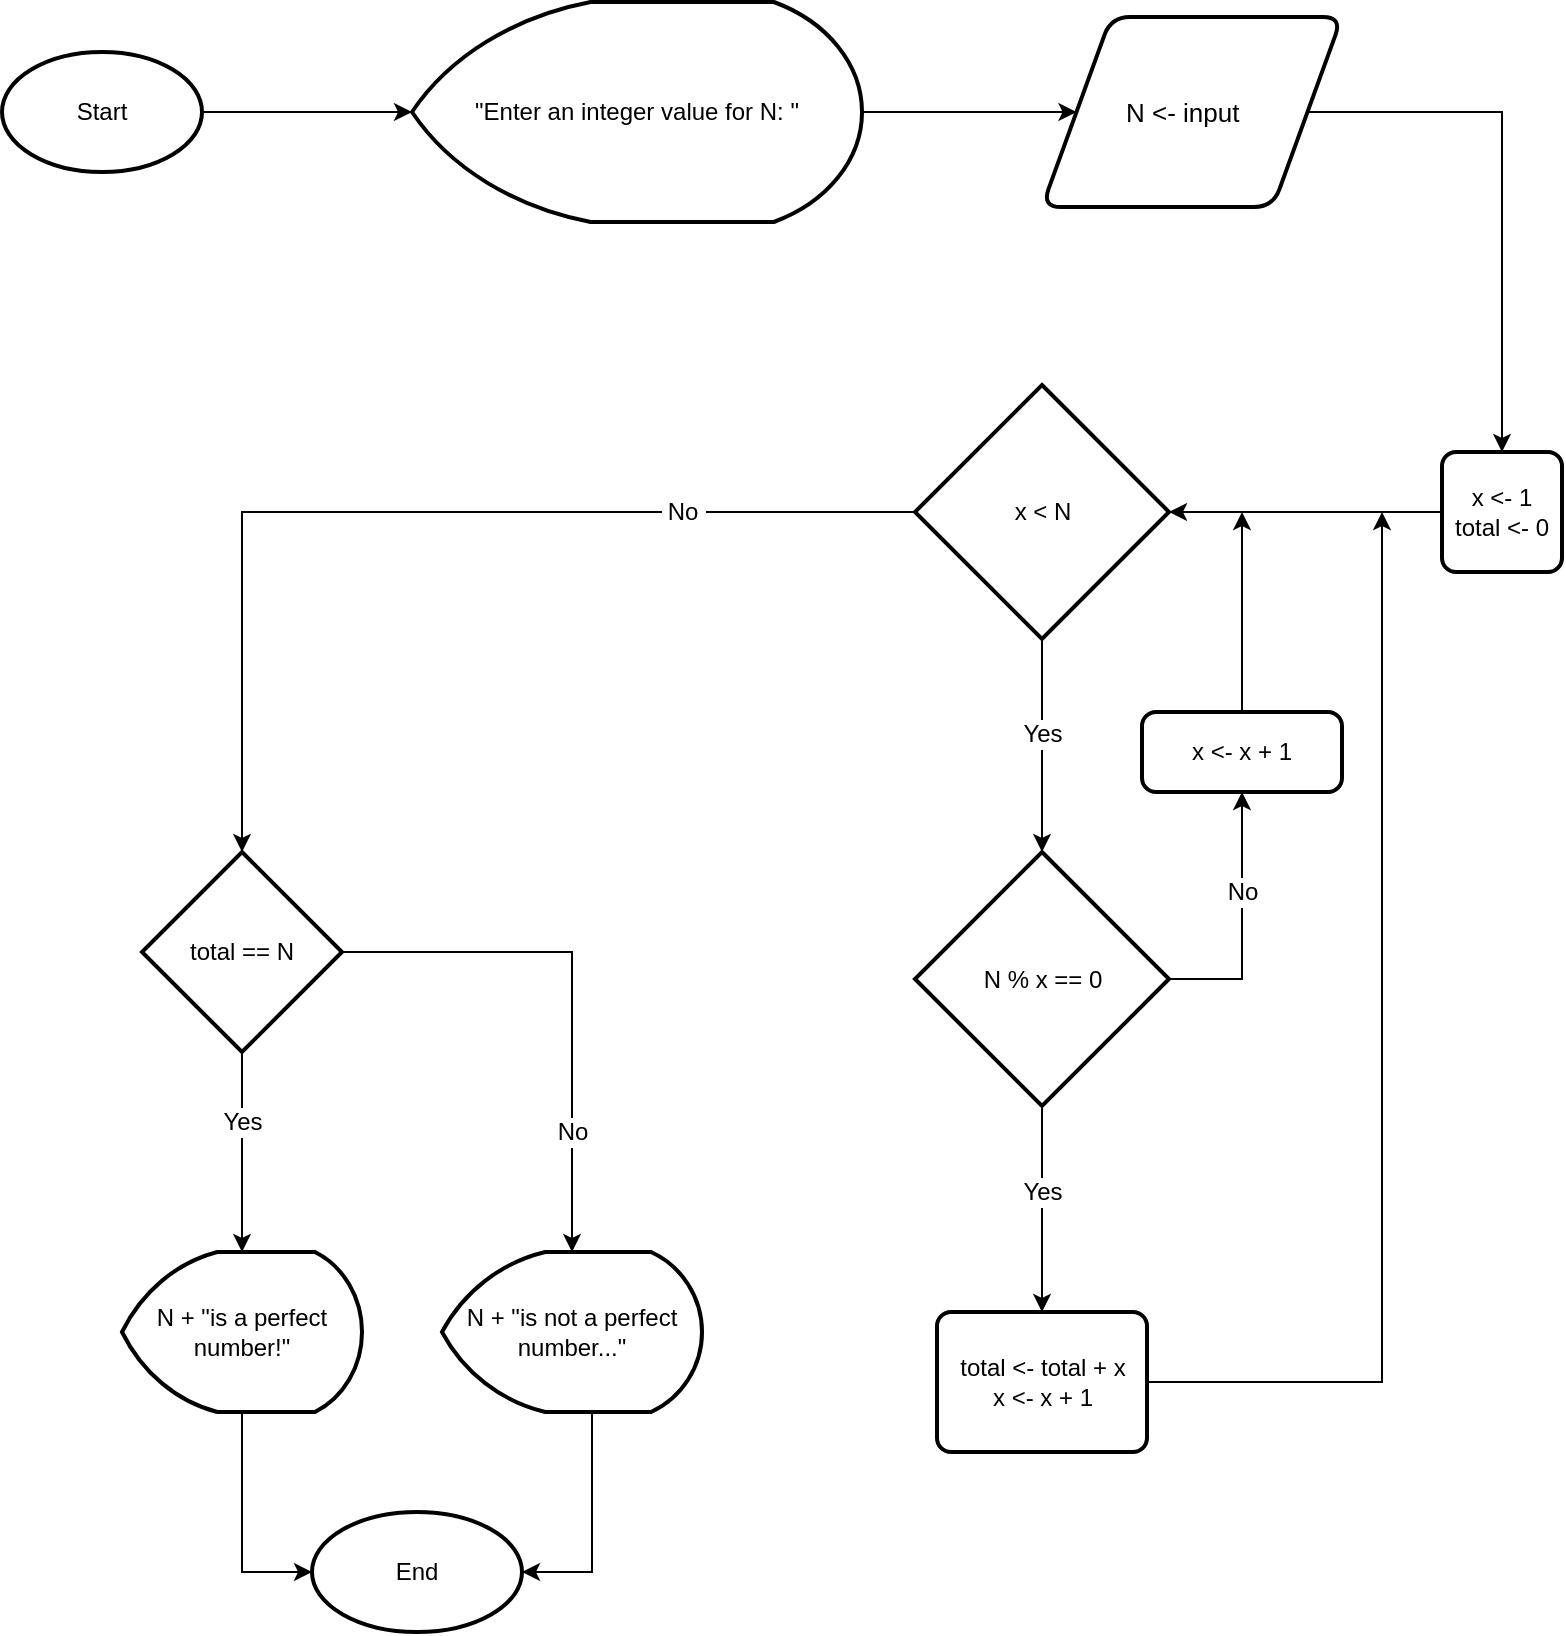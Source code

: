 <mxfile pages="1" version="11.2.8" type="google"><diagram id="8vEjxKbi9zt8W3SuqoQI" name="Page-1"><mxGraphModel dx="1488" dy="541" grid="1" gridSize="10" guides="1" tooltips="1" connect="1" arrows="1" fold="1" page="1" pageScale="1" pageWidth="850" pageHeight="1100" math="0" shadow="0"><root><mxCell id="0"/><mxCell id="1" parent="0"/><mxCell id="VtIDMLIn9sIiQaHTiozQ-3" style="edgeStyle=orthogonalEdgeStyle;rounded=0;orthogonalLoop=1;jettySize=auto;html=1;entryX=0;entryY=0.5;entryDx=0;entryDy=0;entryPerimeter=0;" edge="1" parent="1" source="VtIDMLIn9sIiQaHTiozQ-2" target="VtIDMLIn9sIiQaHTiozQ-4"><mxGeometry relative="1" as="geometry"><mxPoint x="240" y="70" as="targetPoint"/></mxGeometry></mxCell><mxCell id="VtIDMLIn9sIiQaHTiozQ-2" value="Start" style="strokeWidth=2;html=1;shape=mxgraph.flowchart.start_1;whiteSpace=wrap;" vertex="1" parent="1"><mxGeometry x="40" y="40" width="100" height="60" as="geometry"/></mxCell><mxCell id="VtIDMLIn9sIiQaHTiozQ-6" style="edgeStyle=orthogonalEdgeStyle;rounded=0;orthogonalLoop=1;jettySize=auto;html=1;entryX=0;entryY=0.5;entryDx=0;entryDy=0;" edge="1" parent="1" source="VtIDMLIn9sIiQaHTiozQ-4" target="VtIDMLIn9sIiQaHTiozQ-5"><mxGeometry relative="1" as="geometry"/></mxCell><mxCell id="VtIDMLIn9sIiQaHTiozQ-4" value="&quot;Enter an integer value for N: &quot;" style="strokeWidth=2;html=1;shape=mxgraph.flowchart.display;whiteSpace=wrap;" vertex="1" parent="1"><mxGeometry x="245" y="15" width="225" height="110" as="geometry"/></mxCell><mxCell id="VtIDMLIn9sIiQaHTiozQ-8" style="edgeStyle=orthogonalEdgeStyle;rounded=0;orthogonalLoop=1;jettySize=auto;html=1;exitX=1;exitY=0.5;exitDx=0;exitDy=0;entryX=0.5;entryY=0;entryDx=0;entryDy=0;" edge="1" parent="1" source="VtIDMLIn9sIiQaHTiozQ-5" target="VtIDMLIn9sIiQaHTiozQ-9"><mxGeometry relative="1" as="geometry"><mxPoint x="760" y="200" as="targetPoint"/><Array as="points"><mxPoint x="790" y="70"/></Array></mxGeometry></mxCell><mxCell id="VtIDMLIn9sIiQaHTiozQ-5" value="" style="verticalLabelPosition=bottom;verticalAlign=top;html=1;strokeWidth=2;shape=parallelogram;perimeter=parallelogramPerimeter;whiteSpace=wrap;rounded=1;arcSize=19;size=0.23;" vertex="1" parent="1"><mxGeometry x="560" y="22.5" width="150" height="95" as="geometry"/></mxCell><mxCell id="VtIDMLIn9sIiQaHTiozQ-7" value="&lt;font style=&quot;font-size: 13px&quot;&gt;N &amp;lt;- input&lt;br&gt;&lt;/font&gt;" style="text;html=1;resizable=0;points=[];autosize=1;align=left;verticalAlign=top;spacingTop=-4;" vertex="1" parent="1"><mxGeometry x="600" y="60" width="70" height="20" as="geometry"/></mxCell><mxCell id="VtIDMLIn9sIiQaHTiozQ-12" style="edgeStyle=orthogonalEdgeStyle;rounded=0;orthogonalLoop=1;jettySize=auto;html=1;entryX=1;entryY=0.5;entryDx=0;entryDy=0;entryPerimeter=0;" edge="1" parent="1" source="VtIDMLIn9sIiQaHTiozQ-9" target="VtIDMLIn9sIiQaHTiozQ-13"><mxGeometry relative="1" as="geometry"><mxPoint x="600" y="240" as="targetPoint"/></mxGeometry></mxCell><mxCell id="VtIDMLIn9sIiQaHTiozQ-9" value="x &amp;lt;- 1&lt;br&gt;total &amp;lt;- 0" style="rounded=1;whiteSpace=wrap;html=1;absoluteArcSize=1;arcSize=14;strokeWidth=2;" vertex="1" parent="1"><mxGeometry x="760" y="240" width="60" height="60" as="geometry"/></mxCell><mxCell id="VtIDMLIn9sIiQaHTiozQ-14" style="edgeStyle=orthogonalEdgeStyle;rounded=0;orthogonalLoop=1;jettySize=auto;html=1;entryX=0.5;entryY=0;entryDx=0;entryDy=0;entryPerimeter=0;" edge="1" parent="1" source="VtIDMLIn9sIiQaHTiozQ-13" target="VtIDMLIn9sIiQaHTiozQ-37"><mxGeometry relative="1" as="geometry"><mxPoint x="160" y="440" as="targetPoint"/><Array as="points"><mxPoint x="160" y="270"/></Array></mxGeometry></mxCell><mxCell id="VtIDMLIn9sIiQaHTiozQ-18" value="&amp;nbsp;No&amp;nbsp;" style="text;html=1;resizable=0;points=[];align=center;verticalAlign=middle;labelBackgroundColor=#ffffff;" vertex="1" connectable="0" parent="VtIDMLIn9sIiQaHTiozQ-14"><mxGeometry x="-0.056" y="-2" relative="1" as="geometry"><mxPoint x="122.5" y="2" as="offset"/></mxGeometry></mxCell><mxCell id="VtIDMLIn9sIiQaHTiozQ-20" style="edgeStyle=orthogonalEdgeStyle;rounded=0;orthogonalLoop=1;jettySize=auto;html=1;entryX=0.5;entryY=0;entryDx=0;entryDy=0;entryPerimeter=0;" edge="1" parent="1" source="VtIDMLIn9sIiQaHTiozQ-13" target="VtIDMLIn9sIiQaHTiozQ-28"><mxGeometry relative="1" as="geometry"><mxPoint x="560" y="440" as="targetPoint"/></mxGeometry></mxCell><mxCell id="VtIDMLIn9sIiQaHTiozQ-21" value="Yes" style="text;html=1;resizable=0;points=[];align=center;verticalAlign=middle;labelBackgroundColor=#ffffff;" vertex="1" connectable="0" parent="VtIDMLIn9sIiQaHTiozQ-20"><mxGeometry x="0.189" relative="1" as="geometry"><mxPoint y="-16.5" as="offset"/></mxGeometry></mxCell><mxCell id="VtIDMLIn9sIiQaHTiozQ-13" value="x &amp;lt; N" style="strokeWidth=2;html=1;shape=mxgraph.flowchart.decision;whiteSpace=wrap;aspect=fixed;" vertex="1" parent="1"><mxGeometry x="496.5" y="206.5" width="127" height="127" as="geometry"/></mxCell><mxCell id="VtIDMLIn9sIiQaHTiozQ-29" style="edgeStyle=orthogonalEdgeStyle;rounded=0;orthogonalLoop=1;jettySize=auto;html=1;entryX=0.5;entryY=0;entryDx=0;entryDy=0;" edge="1" parent="1" source="VtIDMLIn9sIiQaHTiozQ-28" target="VtIDMLIn9sIiQaHTiozQ-31"><mxGeometry relative="1" as="geometry"><mxPoint x="560" y="670" as="targetPoint"/></mxGeometry></mxCell><mxCell id="VtIDMLIn9sIiQaHTiozQ-30" value="Yes" style="text;html=1;resizable=0;points=[];align=center;verticalAlign=middle;labelBackgroundColor=#ffffff;" vertex="1" connectable="0" parent="VtIDMLIn9sIiQaHTiozQ-29"><mxGeometry x="0.363" y="4" relative="1" as="geometry"><mxPoint x="-4" y="-27" as="offset"/></mxGeometry></mxCell><mxCell id="VtIDMLIn9sIiQaHTiozQ-49" style="edgeStyle=orthogonalEdgeStyle;rounded=0;orthogonalLoop=1;jettySize=auto;html=1;endArrow=classic;endFill=1;entryX=0.5;entryY=1;entryDx=0;entryDy=0;" edge="1" parent="1" source="VtIDMLIn9sIiQaHTiozQ-28" target="VtIDMLIn9sIiQaHTiozQ-57"><mxGeometry relative="1" as="geometry"><mxPoint x="660" y="410" as="targetPoint"/><Array as="points"><mxPoint x="660" y="504"/></Array></mxGeometry></mxCell><mxCell id="VtIDMLIn9sIiQaHTiozQ-56" value="No" style="text;html=1;resizable=0;points=[];align=center;verticalAlign=middle;labelBackgroundColor=#ffffff;" vertex="1" connectable="0" parent="VtIDMLIn9sIiQaHTiozQ-49"><mxGeometry x="-0.44" relative="1" as="geometry"><mxPoint y="-43.5" as="offset"/></mxGeometry></mxCell><mxCell id="VtIDMLIn9sIiQaHTiozQ-28" value="N % x == 0" style="strokeWidth=2;html=1;shape=mxgraph.flowchart.decision;whiteSpace=wrap;aspect=fixed;" vertex="1" parent="1"><mxGeometry x="496.5" y="440" width="127" height="127" as="geometry"/></mxCell><mxCell id="VtIDMLIn9sIiQaHTiozQ-35" style="edgeStyle=orthogonalEdgeStyle;rounded=0;orthogonalLoop=1;jettySize=auto;html=1;endArrow=classic;endFill=1;" edge="1" parent="1" source="VtIDMLIn9sIiQaHTiozQ-31"><mxGeometry relative="1" as="geometry"><mxPoint x="730" y="270" as="targetPoint"/><Array as="points"><mxPoint x="730" y="705"/><mxPoint x="730" y="270"/></Array></mxGeometry></mxCell><mxCell id="VtIDMLIn9sIiQaHTiozQ-31" value="total &amp;lt;- total + x&lt;br&gt;x &amp;lt;- x + 1" style="rounded=1;whiteSpace=wrap;html=1;absoluteArcSize=1;arcSize=14;strokeWidth=2;" vertex="1" parent="1"><mxGeometry x="507.5" y="670" width="105" height="70" as="geometry"/></mxCell><mxCell id="VtIDMLIn9sIiQaHTiozQ-38" style="edgeStyle=orthogonalEdgeStyle;rounded=0;orthogonalLoop=1;jettySize=auto;html=1;exitX=0.5;exitY=1;exitDx=0;exitDy=0;exitPerimeter=0;endArrow=classic;endFill=1;entryX=0.5;entryY=0;entryDx=0;entryDy=0;entryPerimeter=0;" edge="1" parent="1" source="VtIDMLIn9sIiQaHTiozQ-37" target="VtIDMLIn9sIiQaHTiozQ-42"><mxGeometry relative="1" as="geometry"><mxPoint x="160" y="640" as="targetPoint"/></mxGeometry></mxCell><mxCell id="VtIDMLIn9sIiQaHTiozQ-39" value="Yes" style="text;html=1;resizable=0;points=[];align=center;verticalAlign=middle;labelBackgroundColor=#ffffff;" vertex="1" connectable="0" parent="VtIDMLIn9sIiQaHTiozQ-38"><mxGeometry x="-0.3" relative="1" as="geometry"><mxPoint as="offset"/></mxGeometry></mxCell><mxCell id="VtIDMLIn9sIiQaHTiozQ-40" style="edgeStyle=orthogonalEdgeStyle;rounded=0;orthogonalLoop=1;jettySize=auto;html=1;endArrow=classic;endFill=1;entryX=0.5;entryY=0;entryDx=0;entryDy=0;entryPerimeter=0;" edge="1" parent="1" source="VtIDMLIn9sIiQaHTiozQ-37" target="VtIDMLIn9sIiQaHTiozQ-43"><mxGeometry relative="1" as="geometry"><mxPoint x="320" y="640" as="targetPoint"/><Array as="points"><mxPoint x="325" y="490"/></Array></mxGeometry></mxCell><mxCell id="VtIDMLIn9sIiQaHTiozQ-41" value="No" style="text;html=1;resizable=0;points=[];align=center;verticalAlign=middle;labelBackgroundColor=#ffffff;" vertex="1" connectable="0" parent="VtIDMLIn9sIiQaHTiozQ-40"><mxGeometry x="-0.157" y="-47" relative="1" as="geometry"><mxPoint x="3" y="43" as="offset"/></mxGeometry></mxCell><mxCell id="VtIDMLIn9sIiQaHTiozQ-37" value="total == N" style="strokeWidth=2;html=1;shape=mxgraph.flowchart.decision;whiteSpace=wrap;" vertex="1" parent="1"><mxGeometry x="110" y="440" width="100" height="100" as="geometry"/></mxCell><mxCell id="VtIDMLIn9sIiQaHTiozQ-44" style="edgeStyle=orthogonalEdgeStyle;rounded=0;orthogonalLoop=1;jettySize=auto;html=1;endArrow=classic;endFill=1;entryX=0;entryY=0.5;entryDx=0;entryDy=0;entryPerimeter=0;" edge="1" parent="1" source="VtIDMLIn9sIiQaHTiozQ-42" target="VtIDMLIn9sIiQaHTiozQ-48"><mxGeometry relative="1" as="geometry"><mxPoint x="190" y="800" as="targetPoint"/><Array as="points"><mxPoint x="160" y="800"/></Array></mxGeometry></mxCell><mxCell id="VtIDMLIn9sIiQaHTiozQ-42" value="N + &quot;is a perfect number!&quot;" style="strokeWidth=2;html=1;shape=mxgraph.flowchart.display;whiteSpace=wrap;" vertex="1" parent="1"><mxGeometry x="100" y="640" width="120" height="80" as="geometry"/></mxCell><mxCell id="VtIDMLIn9sIiQaHTiozQ-43" value="N + &quot;is not a perfect number...&quot;" style="strokeWidth=2;html=1;shape=mxgraph.flowchart.display;whiteSpace=wrap;" vertex="1" parent="1"><mxGeometry x="260" y="640" width="130" height="80" as="geometry"/></mxCell><mxCell id="VtIDMLIn9sIiQaHTiozQ-45" style="edgeStyle=orthogonalEdgeStyle;rounded=0;orthogonalLoop=1;jettySize=auto;html=1;endArrow=classic;endFill=1;entryX=1;entryY=0.5;entryDx=0;entryDy=0;entryPerimeter=0;" edge="1" parent="1" target="VtIDMLIn9sIiQaHTiozQ-48"><mxGeometry relative="1" as="geometry"><mxPoint x="290" y="800" as="targetPoint"/><mxPoint x="335" y="720" as="sourcePoint"/><Array as="points"><mxPoint x="335" y="800"/></Array></mxGeometry></mxCell><mxCell id="VtIDMLIn9sIiQaHTiozQ-48" value="End" style="strokeWidth=2;html=1;shape=mxgraph.flowchart.start_1;whiteSpace=wrap;" vertex="1" parent="1"><mxGeometry x="195" y="770" width="105" height="60" as="geometry"/></mxCell><mxCell id="VtIDMLIn9sIiQaHTiozQ-58" style="edgeStyle=orthogonalEdgeStyle;rounded=0;orthogonalLoop=1;jettySize=auto;html=1;exitX=0.5;exitY=0;exitDx=0;exitDy=0;endArrow=classic;endFill=1;" edge="1" parent="1" source="VtIDMLIn9sIiQaHTiozQ-57"><mxGeometry relative="1" as="geometry"><mxPoint x="660" y="270" as="targetPoint"/></mxGeometry></mxCell><mxCell id="VtIDMLIn9sIiQaHTiozQ-57" value="x &amp;lt;- x + 1" style="rounded=1;whiteSpace=wrap;html=1;absoluteArcSize=1;arcSize=14;strokeWidth=2;" vertex="1" parent="1"><mxGeometry x="610" y="370" width="100" height="40" as="geometry"/></mxCell></root></mxGraphModel></diagram></mxfile>